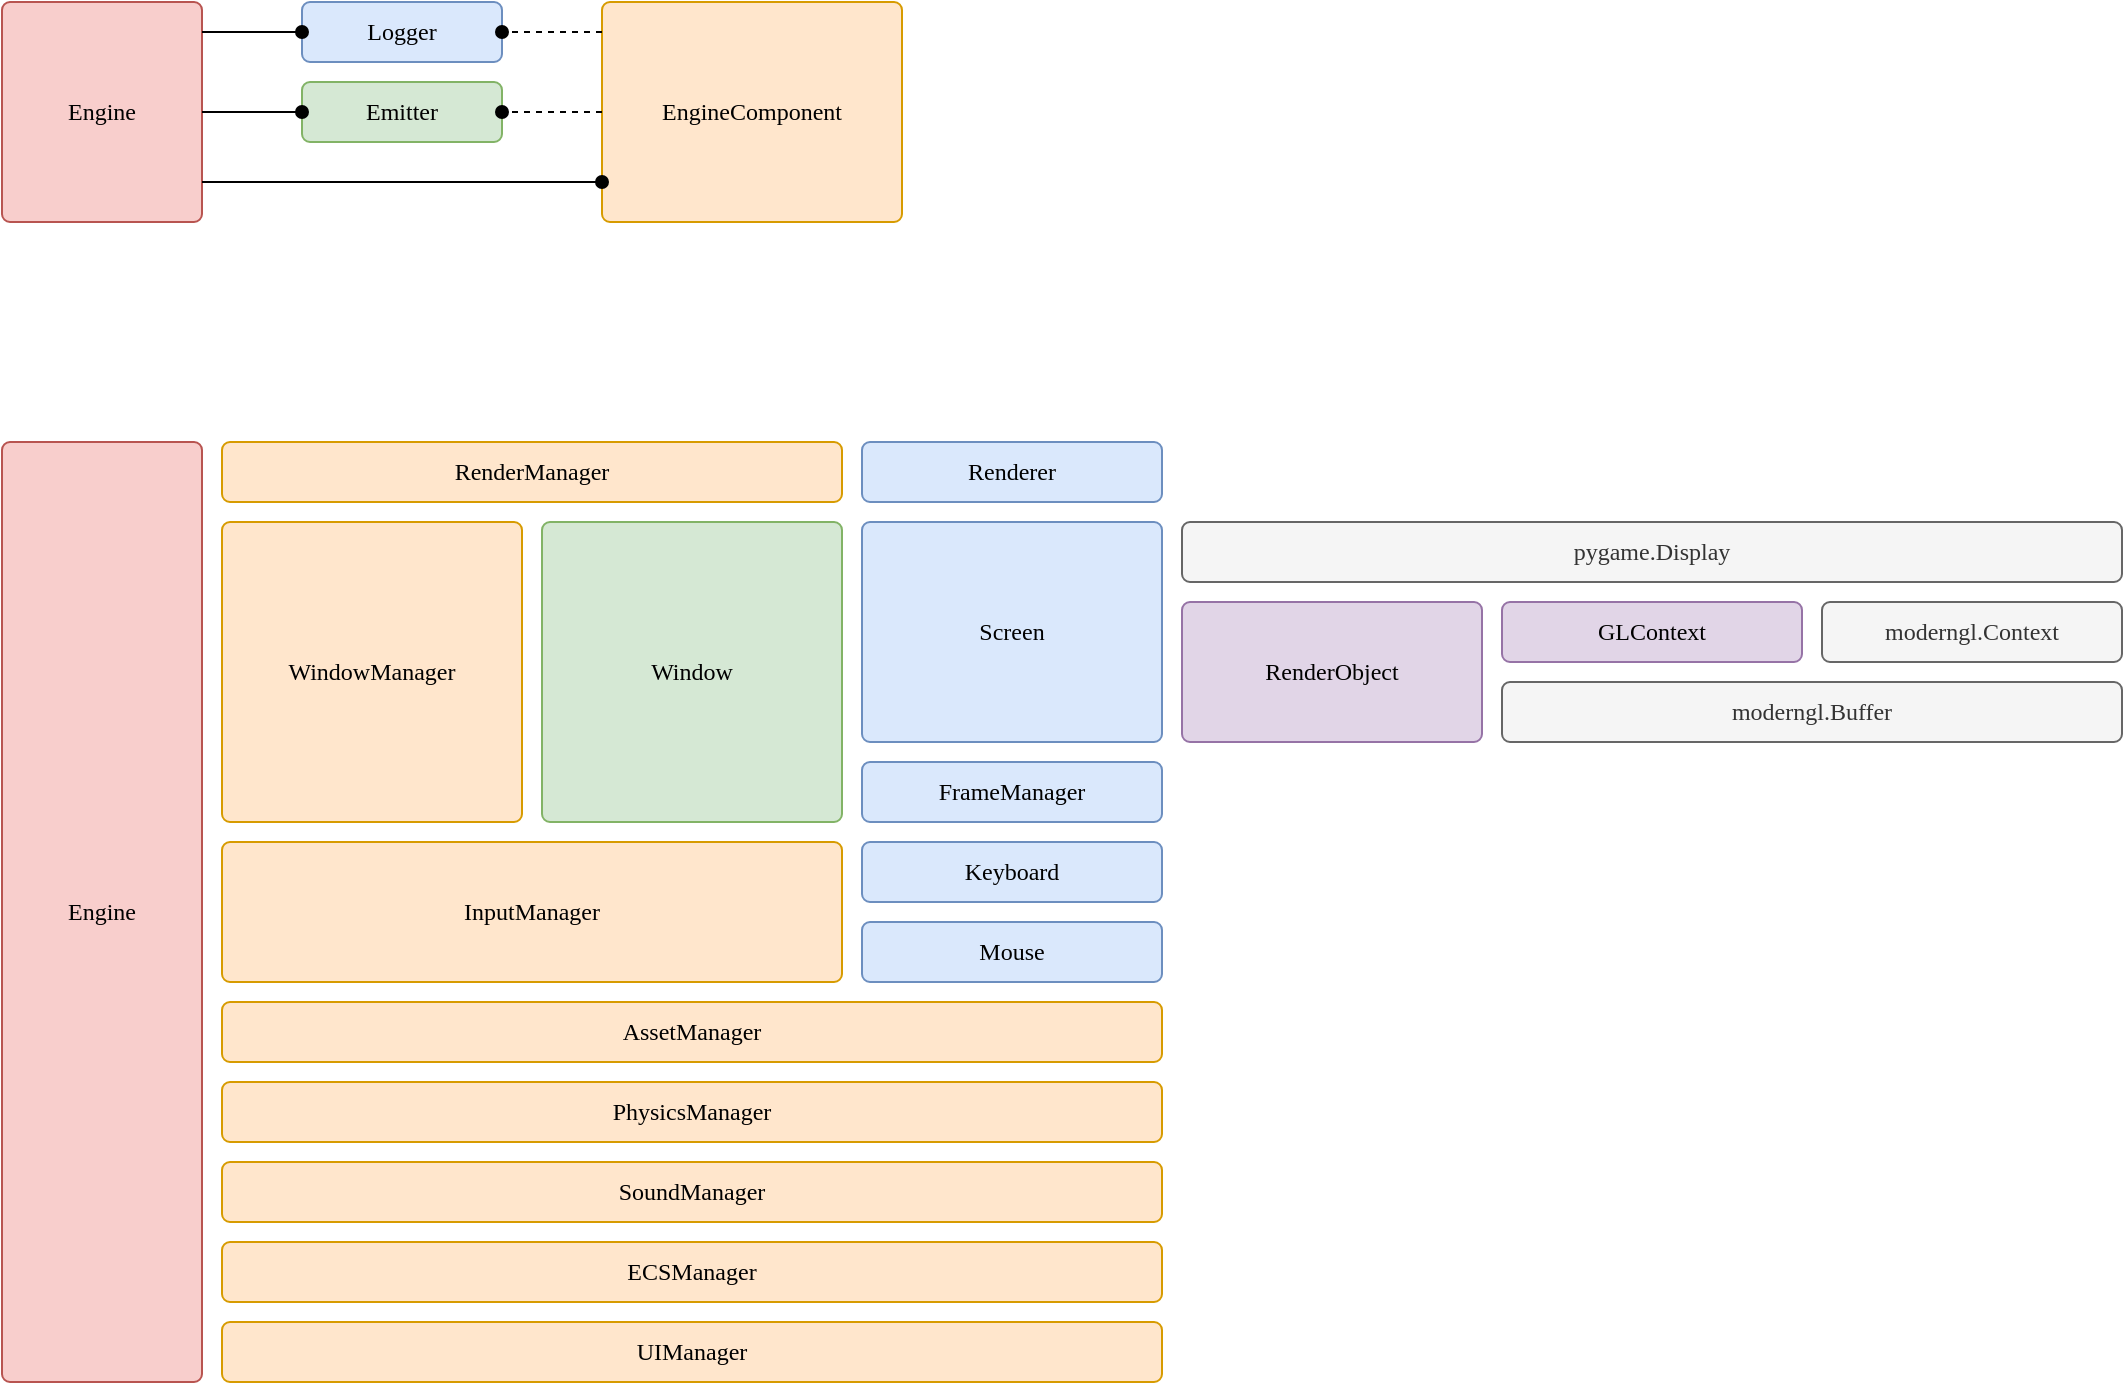<mxfile version="21.2.8" type="device">
  <diagram name="Page-1" id="fsjDqacRQV7oY880uKDh">
    <mxGraphModel dx="1420" dy="840" grid="1" gridSize="10" guides="1" tooltips="1" connect="1" arrows="1" fold="1" page="0" pageScale="1" pageWidth="850" pageHeight="1100" math="0" shadow="0">
      <root>
        <mxCell id="0" />
        <mxCell id="1" parent="0" />
        <mxCell id="njJQ0EzZRr9ED-4JYnl1-1" value="Engine" style="rounded=1;whiteSpace=wrap;html=1;fontFamily=Montserrat;fontSource=https%3A%2F%2Ffonts.googleapis.com%2Fcss%3Ffamily%3DMontserrat;absoluteArcSize=1;arcSize=8;fillColor=#f8cecc;strokeColor=#b85450;" parent="1" vertex="1">
          <mxGeometry x="340" y="220" width="100" height="470" as="geometry" />
        </mxCell>
        <mxCell id="njJQ0EzZRr9ED-4JYnl1-2" value="AssetManager" style="rounded=1;whiteSpace=wrap;html=1;fontFamily=Montserrat;fontSource=https%3A%2F%2Ffonts.googleapis.com%2Fcss%3Ffamily%3DMontserrat;absoluteArcSize=1;arcSize=8;fillColor=#ffe6cc;strokeColor=#d79b00;" parent="1" vertex="1">
          <mxGeometry x="450" y="500" width="470" height="30" as="geometry" />
        </mxCell>
        <mxCell id="njJQ0EzZRr9ED-4JYnl1-3" value="ECSManager" style="rounded=1;whiteSpace=wrap;html=1;fontFamily=Montserrat;fontSource=https%3A%2F%2Ffonts.googleapis.com%2Fcss%3Ffamily%3DMontserrat;absoluteArcSize=1;arcSize=8;fillColor=#ffe6cc;strokeColor=#d79b00;" parent="1" vertex="1">
          <mxGeometry x="450" y="620" width="470" height="30" as="geometry" />
        </mxCell>
        <mxCell id="njJQ0EzZRr9ED-4JYnl1-4" value="InputManager" style="rounded=1;whiteSpace=wrap;html=1;fontFamily=Montserrat;fontSource=https%3A%2F%2Ffonts.googleapis.com%2Fcss%3Ffamily%3DMontserrat;absoluteArcSize=1;arcSize=8;fillColor=#ffe6cc;strokeColor=#d79b00;" parent="1" vertex="1">
          <mxGeometry x="450" y="420" width="310" height="70" as="geometry" />
        </mxCell>
        <mxCell id="njJQ0EzZRr9ED-4JYnl1-5" value="PhysicsManager" style="rounded=1;whiteSpace=wrap;html=1;fontFamily=Montserrat;fontSource=https%3A%2F%2Ffonts.googleapis.com%2Fcss%3Ffamily%3DMontserrat;absoluteArcSize=1;arcSize=8;fillColor=#ffe6cc;strokeColor=#d79b00;" parent="1" vertex="1">
          <mxGeometry x="450" y="540" width="470" height="30" as="geometry" />
        </mxCell>
        <mxCell id="njJQ0EzZRr9ED-4JYnl1-6" value="SoundManager" style="rounded=1;whiteSpace=wrap;html=1;fontFamily=Montserrat;fontSource=https%3A%2F%2Ffonts.googleapis.com%2Fcss%3Ffamily%3DMontserrat;absoluteArcSize=1;arcSize=8;fillColor=#ffe6cc;strokeColor=#d79b00;" parent="1" vertex="1">
          <mxGeometry x="450" y="580" width="470" height="30" as="geometry" />
        </mxCell>
        <mxCell id="njJQ0EzZRr9ED-4JYnl1-7" value="WindowManager" style="rounded=1;whiteSpace=wrap;html=1;fontFamily=Montserrat;fontSource=https%3A%2F%2Ffonts.googleapis.com%2Fcss%3Ffamily%3DMontserrat;absoluteArcSize=1;arcSize=8;fillColor=#ffe6cc;strokeColor=#d79b00;" parent="1" vertex="1">
          <mxGeometry x="450" y="260" width="150" height="150" as="geometry" />
        </mxCell>
        <mxCell id="njJQ0EzZRr9ED-4JYnl1-8" value="RenderManager" style="rounded=1;whiteSpace=wrap;html=1;fontFamily=Montserrat;fontSource=https%3A%2F%2Ffonts.googleapis.com%2Fcss%3Ffamily%3DMontserrat;absoluteArcSize=1;arcSize=8;fillColor=#ffe6cc;strokeColor=#d79b00;" parent="1" vertex="1">
          <mxGeometry x="450" y="220" width="310" height="30" as="geometry" />
        </mxCell>
        <mxCell id="njJQ0EzZRr9ED-4JYnl1-9" value="Engine" style="rounded=1;whiteSpace=wrap;html=1;fontFamily=Montserrat;fontSource=https%3A%2F%2Ffonts.googleapis.com%2Fcss%3Ffamily%3DMontserrat;absoluteArcSize=1;arcSize=8;fillColor=#f8cecc;strokeColor=#b85450;" parent="1" vertex="1">
          <mxGeometry x="340" width="100" height="110" as="geometry" />
        </mxCell>
        <mxCell id="njJQ0EzZRr9ED-4JYnl1-10" value="EngineComponent" style="rounded=1;whiteSpace=wrap;html=1;fontFamily=Montserrat;fontSource=https%3A%2F%2Ffonts.googleapis.com%2Fcss%3Ffamily%3DMontserrat;absoluteArcSize=1;arcSize=8;fillColor=#ffe6cc;strokeColor=#d79b00;" parent="1" vertex="1">
          <mxGeometry x="640" width="150" height="110" as="geometry" />
        </mxCell>
        <mxCell id="njJQ0EzZRr9ED-4JYnl1-11" value="Emitter" style="rounded=1;whiteSpace=wrap;html=1;fontFamily=Montserrat;fontSource=https%3A%2F%2Ffonts.googleapis.com%2Fcss%3Ffamily%3DMontserrat;absoluteArcSize=1;arcSize=8;fillColor=#d5e8d4;strokeColor=#82b366;" parent="1" vertex="1">
          <mxGeometry x="490" y="40" width="100" height="30" as="geometry" />
        </mxCell>
        <mxCell id="njJQ0EzZRr9ED-4JYnl1-12" value="Logger" style="rounded=1;whiteSpace=wrap;html=1;fontFamily=Montserrat;fontSource=https%3A%2F%2Ffonts.googleapis.com%2Fcss%3Ffamily%3DMontserrat;absoluteArcSize=1;arcSize=8;fillColor=#dae8fc;strokeColor=#6c8ebf;" parent="1" vertex="1">
          <mxGeometry x="490" width="100" height="30" as="geometry" />
        </mxCell>
        <mxCell id="njJQ0EzZRr9ED-4JYnl1-19" style="edgeStyle=elbowEdgeStyle;shape=connector;rounded=0;orthogonalLoop=1;jettySize=auto;html=1;labelBackgroundColor=default;strokeColor=default;fontFamily=Helvetica;fontSize=11;fontColor=default;endArrow=oval;elbow=vertical;endFill=1;" parent="1" source="njJQ0EzZRr9ED-4JYnl1-9" target="njJQ0EzZRr9ED-4JYnl1-10" edge="1">
          <mxGeometry relative="1" as="geometry">
            <Array as="points">
              <mxPoint x="480" y="90" />
            </Array>
          </mxGeometry>
        </mxCell>
        <mxCell id="njJQ0EzZRr9ED-4JYnl1-22" style="edgeStyle=elbowEdgeStyle;shape=connector;rounded=0;orthogonalLoop=1;jettySize=auto;elbow=vertical;html=1;labelBackgroundColor=default;strokeColor=default;fontFamily=Helvetica;fontSize=11;fontColor=default;endArrow=oval;endFill=1;" parent="1" source="njJQ0EzZRr9ED-4JYnl1-9" target="njJQ0EzZRr9ED-4JYnl1-11" edge="1">
          <mxGeometry relative="1" as="geometry" />
        </mxCell>
        <mxCell id="njJQ0EzZRr9ED-4JYnl1-23" style="edgeStyle=elbowEdgeStyle;shape=connector;rounded=0;orthogonalLoop=1;jettySize=auto;elbow=vertical;html=1;labelBackgroundColor=default;strokeColor=default;fontFamily=Helvetica;fontSize=11;fontColor=default;endArrow=oval;endFill=1;" parent="1" source="njJQ0EzZRr9ED-4JYnl1-9" target="njJQ0EzZRr9ED-4JYnl1-12" edge="1">
          <mxGeometry relative="1" as="geometry" />
        </mxCell>
        <mxCell id="njJQ0EzZRr9ED-4JYnl1-24" style="edgeStyle=elbowEdgeStyle;shape=connector;rounded=0;orthogonalLoop=1;jettySize=auto;elbow=vertical;html=1;labelBackgroundColor=default;strokeColor=default;fontFamily=Helvetica;fontSize=11;fontColor=default;endArrow=oval;endFill=1;dashed=1;" parent="1" source="njJQ0EzZRr9ED-4JYnl1-10" target="njJQ0EzZRr9ED-4JYnl1-11" edge="1">
          <mxGeometry relative="1" as="geometry" />
        </mxCell>
        <mxCell id="njJQ0EzZRr9ED-4JYnl1-25" style="edgeStyle=elbowEdgeStyle;shape=connector;rounded=0;orthogonalLoop=1;jettySize=auto;elbow=vertical;html=1;labelBackgroundColor=default;strokeColor=default;fontFamily=Helvetica;fontSize=11;fontColor=default;endArrow=oval;endFill=1;dashed=1;" parent="1" source="njJQ0EzZRr9ED-4JYnl1-10" target="njJQ0EzZRr9ED-4JYnl1-12" edge="1">
          <mxGeometry relative="1" as="geometry" />
        </mxCell>
        <mxCell id="cY_B4P1_SqbaMyudtBFb-1" value="Window" style="rounded=1;whiteSpace=wrap;html=1;fontFamily=Montserrat;fontSource=https%3A%2F%2Ffonts.googleapis.com%2Fcss%3Ffamily%3DMontserrat;absoluteArcSize=1;arcSize=8;fillColor=#d5e8d4;strokeColor=#82b366;" parent="1" vertex="1">
          <mxGeometry x="610" y="260" width="150" height="150" as="geometry" />
        </mxCell>
        <mxCell id="cY_B4P1_SqbaMyudtBFb-2" value="Screen" style="rounded=1;whiteSpace=wrap;html=1;fontFamily=Montserrat;fontSource=https%3A%2F%2Ffonts.googleapis.com%2Fcss%3Ffamily%3DMontserrat;absoluteArcSize=1;arcSize=8;fillColor=#dae8fc;strokeColor=#6c8ebf;" parent="1" vertex="1">
          <mxGeometry x="770" y="260" width="150" height="110" as="geometry" />
        </mxCell>
        <mxCell id="cY_B4P1_SqbaMyudtBFb-3" value="FrameManager" style="rounded=1;whiteSpace=wrap;html=1;fontFamily=Montserrat;fontSource=https%3A%2F%2Ffonts.googleapis.com%2Fcss%3Ffamily%3DMontserrat;absoluteArcSize=1;arcSize=8;fillColor=#dae8fc;strokeColor=#6c8ebf;" parent="1" vertex="1">
          <mxGeometry x="770" y="380" width="150" height="30" as="geometry" />
        </mxCell>
        <mxCell id="cY_B4P1_SqbaMyudtBFb-4" value="Keyboard" style="rounded=1;whiteSpace=wrap;html=1;fontFamily=Montserrat;fontSource=https%3A%2F%2Ffonts.googleapis.com%2Fcss%3Ffamily%3DMontserrat;absoluteArcSize=1;arcSize=8;fillColor=#dae8fc;strokeColor=#6c8ebf;" parent="1" vertex="1">
          <mxGeometry x="770" y="420" width="150" height="30" as="geometry" />
        </mxCell>
        <mxCell id="cY_B4P1_SqbaMyudtBFb-5" value="Mouse" style="rounded=1;whiteSpace=wrap;html=1;fontFamily=Montserrat;fontSource=https%3A%2F%2Ffonts.googleapis.com%2Fcss%3Ffamily%3DMontserrat;absoluteArcSize=1;arcSize=8;fillColor=#dae8fc;strokeColor=#6c8ebf;" parent="1" vertex="1">
          <mxGeometry x="770" y="460" width="150" height="30" as="geometry" />
        </mxCell>
        <mxCell id="cY_B4P1_SqbaMyudtBFb-6" value="Renderer" style="rounded=1;whiteSpace=wrap;html=1;fontFamily=Montserrat;fontSource=https%3A%2F%2Ffonts.googleapis.com%2Fcss%3Ffamily%3DMontserrat;absoluteArcSize=1;arcSize=8;fillColor=#dae8fc;strokeColor=#6c8ebf;" parent="1" vertex="1">
          <mxGeometry x="770" y="220" width="150" height="30" as="geometry" />
        </mxCell>
        <mxCell id="FNdyg-D8nHnKbVSnXUow-1" value="UIManager" style="rounded=1;whiteSpace=wrap;html=1;fontFamily=Montserrat;fontSource=https%3A%2F%2Ffonts.googleapis.com%2Fcss%3Ffamily%3DMontserrat;absoluteArcSize=1;arcSize=8;fillColor=#ffe6cc;strokeColor=#d79b00;" vertex="1" parent="1">
          <mxGeometry x="450" y="660" width="470" height="30" as="geometry" />
        </mxCell>
        <mxCell id="FNdyg-D8nHnKbVSnXUow-2" value="pygame.Display" style="rounded=1;whiteSpace=wrap;html=1;fontFamily=Montserrat;fontSource=https%3A%2F%2Ffonts.googleapis.com%2Fcss%3Ffamily%3DMontserrat;absoluteArcSize=1;arcSize=8;fillColor=#f5f5f5;strokeColor=#666666;fontColor=#333333;" vertex="1" parent="1">
          <mxGeometry x="930" y="260" width="470" height="30" as="geometry" />
        </mxCell>
        <mxCell id="FNdyg-D8nHnKbVSnXUow-4" value="RenderObject" style="rounded=1;whiteSpace=wrap;html=1;fontFamily=Montserrat;fontSource=https%3A%2F%2Ffonts.googleapis.com%2Fcss%3Ffamily%3DMontserrat;absoluteArcSize=1;arcSize=8;fillColor=#e1d5e7;strokeColor=#9673a6;" vertex="1" parent="1">
          <mxGeometry x="930" y="300" width="150" height="70" as="geometry" />
        </mxCell>
        <mxCell id="FNdyg-D8nHnKbVSnXUow-6" value="GLContext" style="rounded=1;whiteSpace=wrap;html=1;fontFamily=Montserrat;fontSource=https%3A%2F%2Ffonts.googleapis.com%2Fcss%3Ffamily%3DMontserrat;absoluteArcSize=1;arcSize=8;fillColor=#e1d5e7;strokeColor=#9673a6;" vertex="1" parent="1">
          <mxGeometry x="1090" y="300" width="150" height="30" as="geometry" />
        </mxCell>
        <mxCell id="FNdyg-D8nHnKbVSnXUow-8" value="moderngl.Context" style="rounded=1;whiteSpace=wrap;html=1;fontFamily=Montserrat;fontSource=https%3A%2F%2Ffonts.googleapis.com%2Fcss%3Ffamily%3DMontserrat;absoluteArcSize=1;arcSize=8;fillColor=#f5f5f5;strokeColor=#666666;fontColor=#333333;" vertex="1" parent="1">
          <mxGeometry x="1250" y="300" width="150" height="30" as="geometry" />
        </mxCell>
        <mxCell id="FNdyg-D8nHnKbVSnXUow-10" value="moderngl.Buffer" style="rounded=1;whiteSpace=wrap;html=1;fontFamily=Montserrat;fontSource=https%3A%2F%2Ffonts.googleapis.com%2Fcss%3Ffamily%3DMontserrat;absoluteArcSize=1;arcSize=8;fillColor=#f5f5f5;strokeColor=#666666;fontColor=#333333;" vertex="1" parent="1">
          <mxGeometry x="1090" y="340" width="310" height="30" as="geometry" />
        </mxCell>
      </root>
    </mxGraphModel>
  </diagram>
</mxfile>
